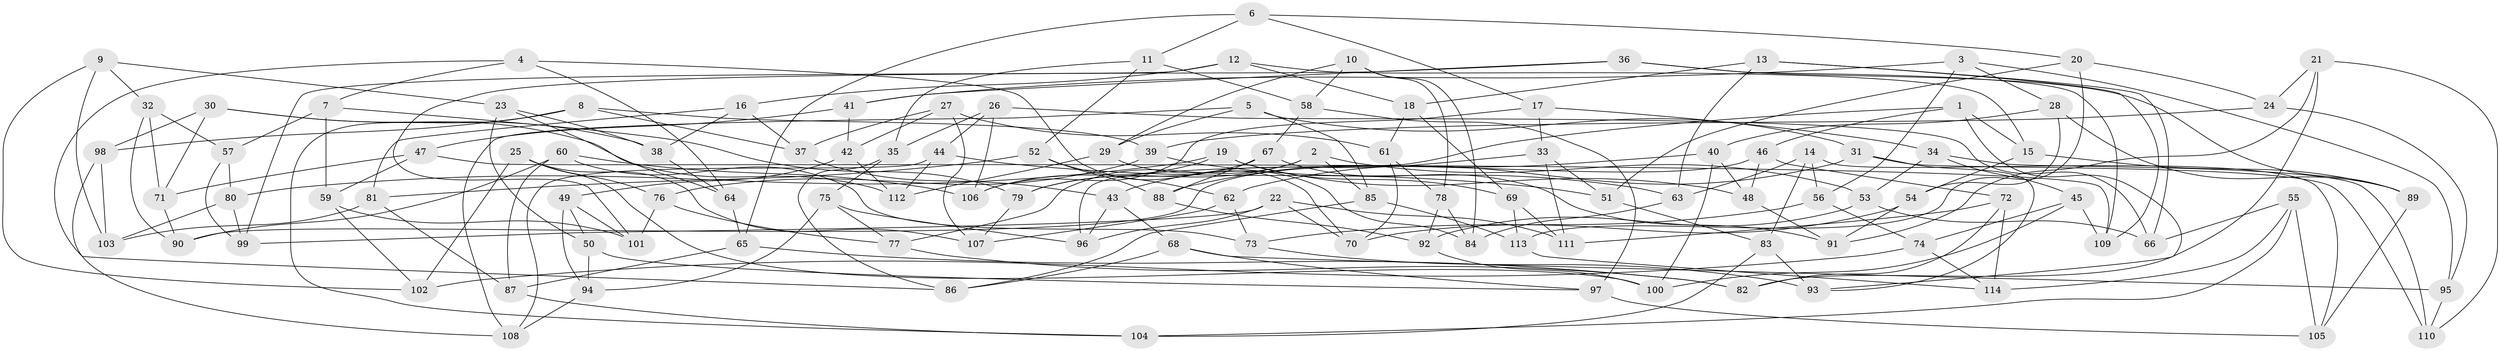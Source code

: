 // coarse degree distribution, {4: 0.06521739130434782, 8: 0.13043478260869565, 5: 0.13043478260869565, 6: 0.5217391304347826, 7: 0.06521739130434782, 10: 0.021739130434782608, 3: 0.021739130434782608, 9: 0.043478260869565216}
// Generated by graph-tools (version 1.1) at 2025/38/03/04/25 23:38:11]
// undirected, 114 vertices, 228 edges
graph export_dot {
  node [color=gray90,style=filled];
  1;
  2;
  3;
  4;
  5;
  6;
  7;
  8;
  9;
  10;
  11;
  12;
  13;
  14;
  15;
  16;
  17;
  18;
  19;
  20;
  21;
  22;
  23;
  24;
  25;
  26;
  27;
  28;
  29;
  30;
  31;
  32;
  33;
  34;
  35;
  36;
  37;
  38;
  39;
  40;
  41;
  42;
  43;
  44;
  45;
  46;
  47;
  48;
  49;
  50;
  51;
  52;
  53;
  54;
  55;
  56;
  57;
  58;
  59;
  60;
  61;
  62;
  63;
  64;
  65;
  66;
  67;
  68;
  69;
  70;
  71;
  72;
  73;
  74;
  75;
  76;
  77;
  78;
  79;
  80;
  81;
  82;
  83;
  84;
  85;
  86;
  87;
  88;
  89;
  90;
  91;
  92;
  93;
  94;
  95;
  96;
  97;
  98;
  99;
  100;
  101;
  102;
  103;
  104;
  105;
  106;
  107;
  108;
  109;
  110;
  111;
  112;
  113;
  114;
  1 -- 15;
  1 -- 46;
  1 -- 96;
  1 -- 93;
  2 -- 79;
  2 -- 53;
  2 -- 85;
  2 -- 77;
  3 -- 41;
  3 -- 95;
  3 -- 28;
  3 -- 56;
  4 -- 7;
  4 -- 86;
  4 -- 64;
  4 -- 70;
  5 -- 29;
  5 -- 85;
  5 -- 108;
  5 -- 31;
  6 -- 11;
  6 -- 17;
  6 -- 20;
  6 -- 65;
  7 -- 59;
  7 -- 57;
  7 -- 79;
  8 -- 98;
  8 -- 104;
  8 -- 39;
  8 -- 37;
  9 -- 32;
  9 -- 103;
  9 -- 23;
  9 -- 102;
  10 -- 78;
  10 -- 29;
  10 -- 58;
  10 -- 84;
  11 -- 58;
  11 -- 52;
  11 -- 35;
  12 -- 18;
  12 -- 16;
  12 -- 15;
  12 -- 99;
  13 -- 66;
  13 -- 109;
  13 -- 18;
  13 -- 63;
  14 -- 56;
  14 -- 105;
  14 -- 83;
  14 -- 63;
  15 -- 89;
  15 -- 54;
  16 -- 81;
  16 -- 37;
  16 -- 38;
  17 -- 34;
  17 -- 33;
  17 -- 106;
  18 -- 61;
  18 -- 69;
  19 -- 106;
  19 -- 69;
  19 -- 48;
  19 -- 80;
  20 -- 113;
  20 -- 51;
  20 -- 24;
  21 -- 110;
  21 -- 91;
  21 -- 82;
  21 -- 24;
  22 -- 70;
  22 -- 111;
  22 -- 96;
  22 -- 99;
  23 -- 64;
  23 -- 38;
  23 -- 50;
  24 -- 39;
  24 -- 95;
  25 -- 100;
  25 -- 76;
  25 -- 107;
  25 -- 102;
  26 -- 106;
  26 -- 66;
  26 -- 35;
  26 -- 44;
  27 -- 61;
  27 -- 107;
  27 -- 42;
  27 -- 37;
  28 -- 40;
  28 -- 54;
  28 -- 89;
  29 -- 84;
  29 -- 112;
  30 -- 112;
  30 -- 38;
  30 -- 71;
  30 -- 98;
  31 -- 110;
  31 -- 62;
  31 -- 93;
  32 -- 90;
  32 -- 71;
  32 -- 57;
  33 -- 111;
  33 -- 43;
  33 -- 51;
  34 -- 53;
  34 -- 45;
  34 -- 110;
  35 -- 75;
  35 -- 86;
  36 -- 41;
  36 -- 101;
  36 -- 89;
  36 -- 109;
  37 -- 43;
  38 -- 64;
  39 -- 76;
  39 -- 63;
  40 -- 88;
  40 -- 48;
  40 -- 100;
  41 -- 47;
  41 -- 42;
  42 -- 112;
  42 -- 49;
  43 -- 96;
  43 -- 68;
  44 -- 51;
  44 -- 108;
  44 -- 112;
  45 -- 109;
  45 -- 74;
  45 -- 100;
  46 -- 48;
  46 -- 90;
  46 -- 72;
  47 -- 59;
  47 -- 109;
  47 -- 71;
  48 -- 91;
  49 -- 94;
  49 -- 50;
  49 -- 101;
  50 -- 97;
  50 -- 94;
  51 -- 83;
  52 -- 88;
  52 -- 81;
  52 -- 62;
  53 -- 92;
  53 -- 66;
  54 -- 91;
  54 -- 70;
  55 -- 114;
  55 -- 66;
  55 -- 104;
  55 -- 105;
  56 -- 74;
  56 -- 73;
  57 -- 99;
  57 -- 80;
  58 -- 67;
  58 -- 97;
  59 -- 102;
  59 -- 101;
  60 -- 73;
  60 -- 90;
  60 -- 87;
  60 -- 106;
  61 -- 70;
  61 -- 78;
  62 -- 107;
  62 -- 73;
  63 -- 84;
  64 -- 65;
  65 -- 82;
  65 -- 87;
  67 -- 91;
  67 -- 88;
  67 -- 79;
  68 -- 95;
  68 -- 86;
  68 -- 97;
  69 -- 113;
  69 -- 111;
  71 -- 90;
  72 -- 114;
  72 -- 111;
  72 -- 82;
  73 -- 93;
  74 -- 102;
  74 -- 114;
  75 -- 94;
  75 -- 96;
  75 -- 77;
  76 -- 101;
  76 -- 77;
  77 -- 82;
  78 -- 92;
  78 -- 84;
  79 -- 107;
  80 -- 103;
  80 -- 99;
  81 -- 87;
  81 -- 103;
  83 -- 104;
  83 -- 93;
  85 -- 86;
  85 -- 113;
  87 -- 104;
  88 -- 92;
  89 -- 105;
  92 -- 100;
  94 -- 108;
  95 -- 110;
  97 -- 105;
  98 -- 103;
  98 -- 108;
  113 -- 114;
}
